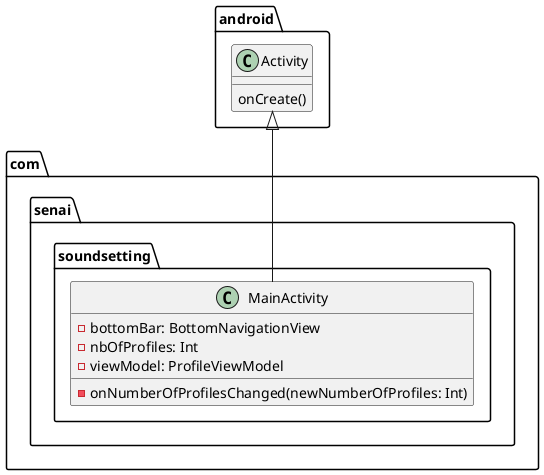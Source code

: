 @startuml

package com.senai.soundsetting {
    class MainActivity {
        - bottomBar: BottomNavigationView
        - nbOfProfiles: Int
        - viewModel: ProfileViewModel
        - onNumberOfProfilesChanged(newNumberOfProfiles: Int)
    }
}

package android {
    class Activity{
        onCreate()
    }

}

Activity <|-- MainActivity


@enduml